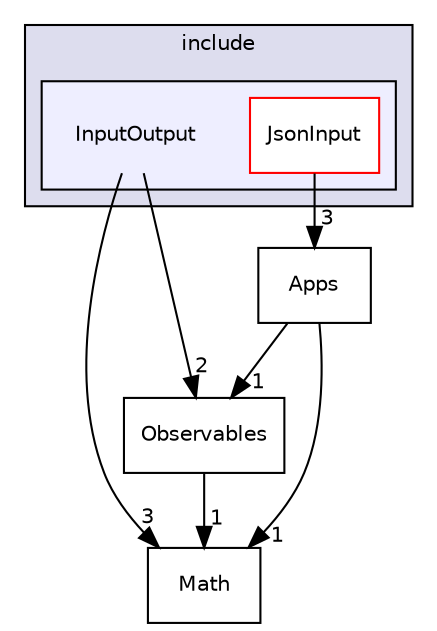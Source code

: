 digraph "InputOutput" {
  compound=true
  node [ fontsize="10", fontname="Helvetica"];
  edge [ labelfontsize="10", labelfontname="Helvetica"];
  subgraph clusterdir_d44c64559bbebec7f509842c48db8b23 {
    graph [ bgcolor="#ddddee", pencolor="black", label="include" fontname="Helvetica", fontsize="10", URL="dir_d44c64559bbebec7f509842c48db8b23.html"]
  subgraph clusterdir_97ec47cdf1cccbfcdcbb0691c6d8a83b {
    graph [ bgcolor="#eeeeff", pencolor="black", label="" URL="dir_97ec47cdf1cccbfcdcbb0691c6d8a83b.html"];
    dir_97ec47cdf1cccbfcdcbb0691c6d8a83b [shape=plaintext label="InputOutput"];
    dir_272517f69a54521c398f84aae7a716df [shape=box label="JsonInput" color="red" fillcolor="white" style="filled" URL="dir_272517f69a54521c398f84aae7a716df.html"];
  }
  }
  dir_6169d17290d9404be5262c21e04fa2c7 [shape=box label="Math" URL="dir_6169d17290d9404be5262c21e04fa2c7.html"];
  dir_2a07555916b8e053adb13fd7b0e59b23 [shape=box label="Apps" URL="dir_2a07555916b8e053adb13fd7b0e59b23.html"];
  dir_0f8d1dc4912f69f42d08f65320dd3b3d [shape=box label="Observables" URL="dir_0f8d1dc4912f69f42d08f65320dd3b3d.html"];
  dir_2a07555916b8e053adb13fd7b0e59b23->dir_6169d17290d9404be5262c21e04fa2c7 [headlabel="1", labeldistance=1.5 headhref="dir_000005_000010.html"];
  dir_2a07555916b8e053adb13fd7b0e59b23->dir_0f8d1dc4912f69f42d08f65320dd3b3d [headlabel="1", labeldistance=1.5 headhref="dir_000005_000008.html"];
  dir_97ec47cdf1cccbfcdcbb0691c6d8a83b->dir_6169d17290d9404be5262c21e04fa2c7 [headlabel="3", labeldistance=1.5 headhref="dir_000013_000010.html"];
  dir_97ec47cdf1cccbfcdcbb0691c6d8a83b->dir_0f8d1dc4912f69f42d08f65320dd3b3d [headlabel="2", labeldistance=1.5 headhref="dir_000013_000008.html"];
  dir_0f8d1dc4912f69f42d08f65320dd3b3d->dir_6169d17290d9404be5262c21e04fa2c7 [headlabel="1", labeldistance=1.5 headhref="dir_000008_000010.html"];
  dir_272517f69a54521c398f84aae7a716df->dir_2a07555916b8e053adb13fd7b0e59b23 [headlabel="3", labeldistance=1.5 headhref="dir_000016_000005.html"];
}
